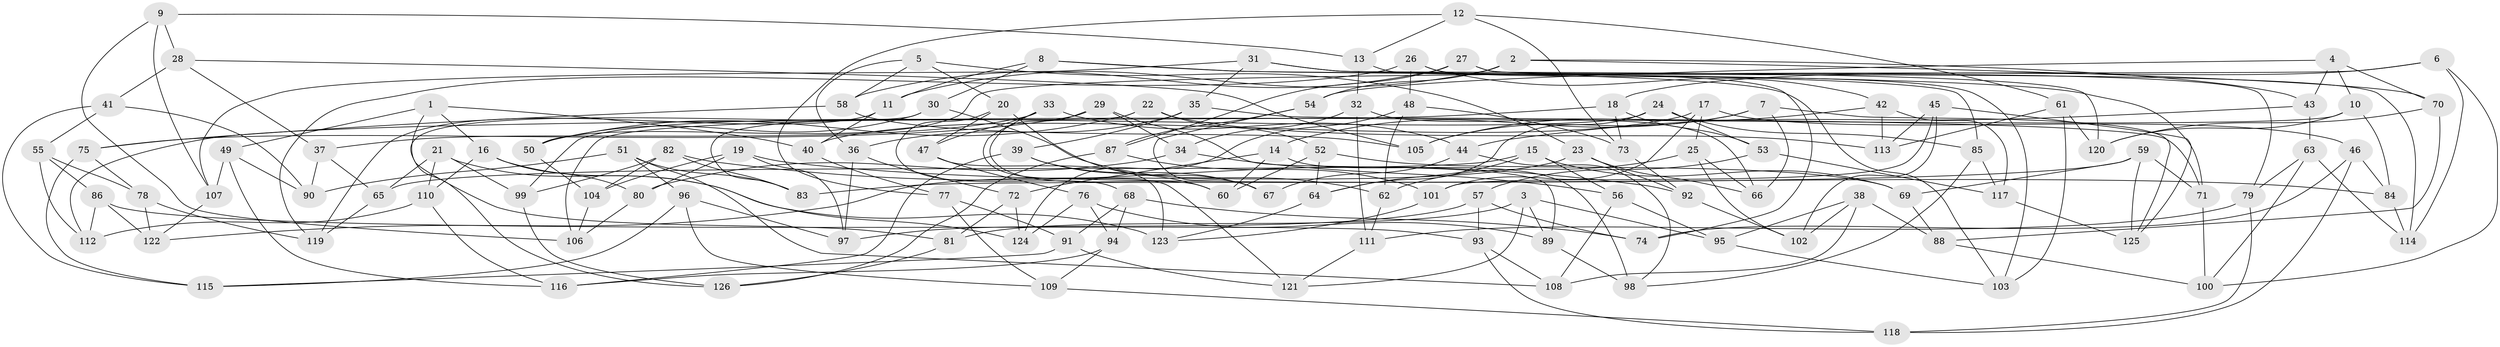 // coarse degree distribution, {4: 0.5681818181818182, 6: 0.4318181818181818}
// Generated by graph-tools (version 1.1) at 2025/24/03/03/25 07:24:29]
// undirected, 126 vertices, 252 edges
graph export_dot {
graph [start="1"]
  node [color=gray90,style=filled];
  1;
  2;
  3;
  4;
  5;
  6;
  7;
  8;
  9;
  10;
  11;
  12;
  13;
  14;
  15;
  16;
  17;
  18;
  19;
  20;
  21;
  22;
  23;
  24;
  25;
  26;
  27;
  28;
  29;
  30;
  31;
  32;
  33;
  34;
  35;
  36;
  37;
  38;
  39;
  40;
  41;
  42;
  43;
  44;
  45;
  46;
  47;
  48;
  49;
  50;
  51;
  52;
  53;
  54;
  55;
  56;
  57;
  58;
  59;
  60;
  61;
  62;
  63;
  64;
  65;
  66;
  67;
  68;
  69;
  70;
  71;
  72;
  73;
  74;
  75;
  76;
  77;
  78;
  79;
  80;
  81;
  82;
  83;
  84;
  85;
  86;
  87;
  88;
  89;
  90;
  91;
  92;
  93;
  94;
  95;
  96;
  97;
  98;
  99;
  100;
  101;
  102;
  103;
  104;
  105;
  106;
  107;
  108;
  109;
  110;
  111;
  112;
  113;
  114;
  115;
  116;
  117;
  118;
  119;
  120;
  121;
  122;
  123;
  124;
  125;
  126;
  1 -- 40;
  1 -- 81;
  1 -- 49;
  1 -- 16;
  2 -- 11;
  2 -- 54;
  2 -- 70;
  2 -- 43;
  3 -- 89;
  3 -- 95;
  3 -- 81;
  3 -- 121;
  4 -- 10;
  4 -- 43;
  4 -- 70;
  4 -- 54;
  5 -- 58;
  5 -- 20;
  5 -- 36;
  5 -- 23;
  6 -- 114;
  6 -- 50;
  6 -- 18;
  6 -- 100;
  7 -- 66;
  7 -- 125;
  7 -- 14;
  7 -- 105;
  8 -- 30;
  8 -- 71;
  8 -- 103;
  8 -- 11;
  9 -- 106;
  9 -- 28;
  9 -- 13;
  9 -- 107;
  10 -- 84;
  10 -- 120;
  10 -- 106;
  11 -- 40;
  11 -- 119;
  12 -- 13;
  12 -- 77;
  12 -- 73;
  12 -- 61;
  13 -- 74;
  13 -- 32;
  14 -- 60;
  14 -- 98;
  14 -- 72;
  15 -- 56;
  15 -- 69;
  15 -- 64;
  15 -- 65;
  16 -- 124;
  16 -- 80;
  16 -- 110;
  17 -- 25;
  17 -- 101;
  17 -- 40;
  17 -- 46;
  18 -- 112;
  18 -- 53;
  18 -- 73;
  19 -- 104;
  19 -- 97;
  19 -- 80;
  19 -- 84;
  20 -- 47;
  20 -- 67;
  20 -- 68;
  21 -- 65;
  21 -- 110;
  21 -- 99;
  21 -- 123;
  22 -- 50;
  22 -- 113;
  22 -- 83;
  22 -- 52;
  23 -- 122;
  23 -- 92;
  23 -- 66;
  24 -- 53;
  24 -- 99;
  24 -- 64;
  24 -- 85;
  25 -- 62;
  25 -- 66;
  25 -- 102;
  26 -- 119;
  26 -- 42;
  26 -- 103;
  26 -- 48;
  27 -- 58;
  27 -- 114;
  27 -- 87;
  27 -- 79;
  28 -- 37;
  28 -- 105;
  28 -- 41;
  29 -- 34;
  29 -- 75;
  29 -- 89;
  29 -- 60;
  30 -- 126;
  30 -- 50;
  30 -- 62;
  31 -- 107;
  31 -- 120;
  31 -- 85;
  31 -- 35;
  32 -- 34;
  32 -- 66;
  32 -- 111;
  33 -- 44;
  33 -- 47;
  33 -- 121;
  33 -- 37;
  34 -- 56;
  34 -- 80;
  35 -- 71;
  35 -- 39;
  35 -- 36;
  36 -- 72;
  36 -- 97;
  37 -- 65;
  37 -- 90;
  38 -- 102;
  38 -- 88;
  38 -- 108;
  38 -- 95;
  39 -- 67;
  39 -- 60;
  39 -- 116;
  40 -- 77;
  41 -- 115;
  41 -- 90;
  41 -- 55;
  42 -- 113;
  42 -- 105;
  42 -- 117;
  43 -- 44;
  43 -- 63;
  44 -- 98;
  44 -- 67;
  45 -- 125;
  45 -- 102;
  45 -- 101;
  45 -- 113;
  46 -- 84;
  46 -- 74;
  46 -- 118;
  47 -- 123;
  47 -- 76;
  48 -- 73;
  48 -- 62;
  48 -- 124;
  49 -- 116;
  49 -- 107;
  49 -- 90;
  50 -- 104;
  51 -- 108;
  51 -- 83;
  51 -- 96;
  51 -- 90;
  52 -- 64;
  52 -- 69;
  52 -- 60;
  53 -- 57;
  53 -- 117;
  54 -- 67;
  54 -- 87;
  55 -- 78;
  55 -- 86;
  55 -- 112;
  56 -- 108;
  56 -- 95;
  57 -- 74;
  57 -- 93;
  57 -- 97;
  58 -- 105;
  58 -- 75;
  59 -- 71;
  59 -- 83;
  59 -- 69;
  59 -- 125;
  61 -- 113;
  61 -- 120;
  61 -- 103;
  62 -- 111;
  63 -- 79;
  63 -- 114;
  63 -- 100;
  64 -- 123;
  65 -- 119;
  68 -- 74;
  68 -- 94;
  68 -- 91;
  69 -- 88;
  70 -- 88;
  70 -- 120;
  71 -- 100;
  72 -- 124;
  72 -- 81;
  73 -- 92;
  75 -- 78;
  75 -- 115;
  76 -- 94;
  76 -- 124;
  76 -- 89;
  77 -- 109;
  77 -- 91;
  78 -- 122;
  78 -- 119;
  79 -- 111;
  79 -- 118;
  80 -- 106;
  81 -- 126;
  82 -- 83;
  82 -- 99;
  82 -- 104;
  82 -- 92;
  84 -- 114;
  85 -- 117;
  85 -- 98;
  86 -- 122;
  86 -- 112;
  86 -- 93;
  87 -- 101;
  87 -- 126;
  88 -- 100;
  89 -- 98;
  91 -- 115;
  91 -- 121;
  92 -- 102;
  93 -- 118;
  93 -- 108;
  94 -- 116;
  94 -- 109;
  95 -- 103;
  96 -- 115;
  96 -- 97;
  96 -- 109;
  99 -- 126;
  101 -- 123;
  104 -- 106;
  107 -- 122;
  109 -- 118;
  110 -- 112;
  110 -- 116;
  111 -- 121;
  117 -- 125;
}
